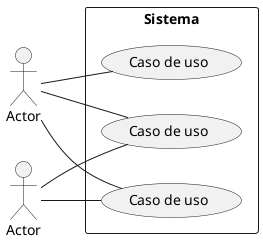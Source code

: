 @startuml

left to right direction

:Actor: as a
:Actor: as b

rectangle Sistema{
(Caso de uso) as UC1
(Caso de uso) as UC2
(Caso de uso) as UC3
}

a -- UC1
a -- UC2
a -- UC3

b -- UC1
b -- UC3

@enduml